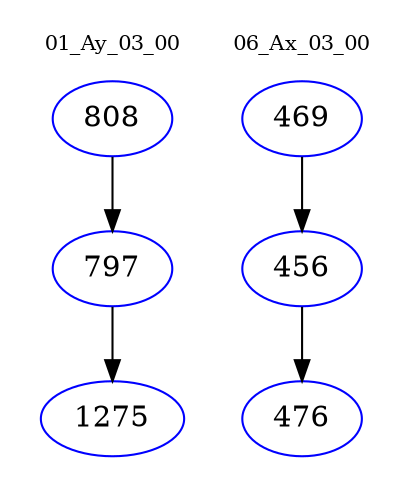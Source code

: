 digraph{
subgraph cluster_0 {
color = white
label = "01_Ay_03_00";
fontsize=10;
T0_808 [label="808", color="blue"]
T0_808 -> T0_797 [color="black"]
T0_797 [label="797", color="blue"]
T0_797 -> T0_1275 [color="black"]
T0_1275 [label="1275", color="blue"]
}
subgraph cluster_1 {
color = white
label = "06_Ax_03_00";
fontsize=10;
T1_469 [label="469", color="blue"]
T1_469 -> T1_456 [color="black"]
T1_456 [label="456", color="blue"]
T1_456 -> T1_476 [color="black"]
T1_476 [label="476", color="blue"]
}
}
